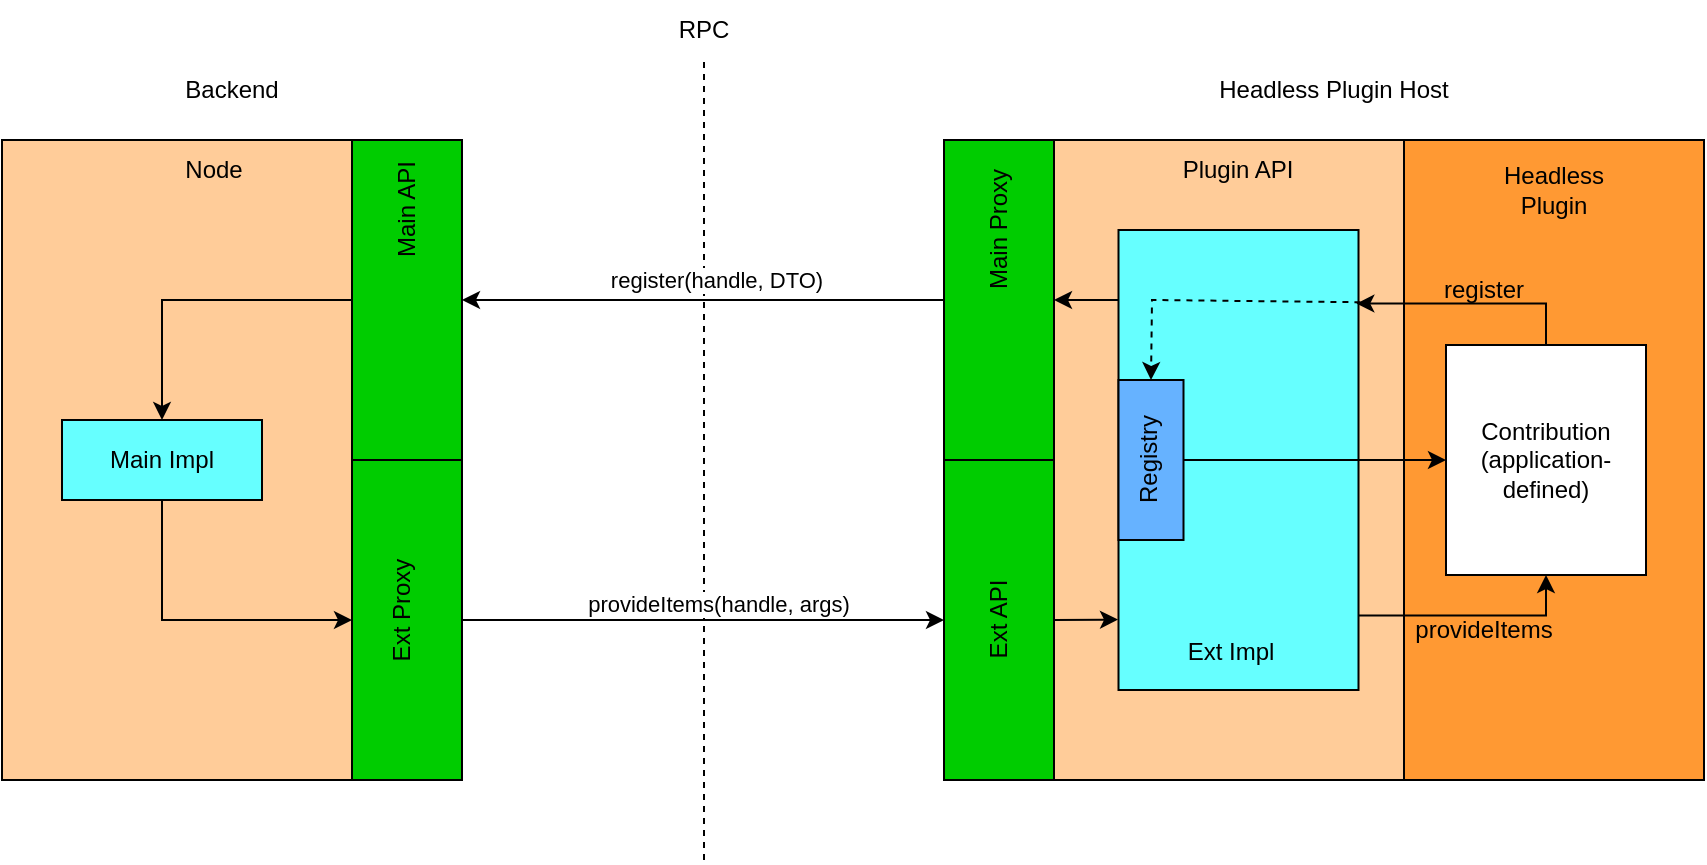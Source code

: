 <mxfile>
    <diagram id="uT8Tchsw5Tc3nh4peha0" name="Page-1">
        <mxGraphModel dx="1431" dy="582" grid="1" gridSize="10" guides="1" tooltips="1" connect="1" arrows="1" fold="1" page="1" pageScale="1" pageWidth="1169" pageHeight="827" math="0" shadow="0">
            <root>
                <mxCell id="0"/>
                <mxCell id="1" parent="0"/>
                <mxCell id="z_Z3xFGHwadCZkEwDLu9-46" style="edgeStyle=orthogonalEdgeStyle;rounded=0;orthogonalLoop=1;jettySize=auto;html=1;exitX=1;exitY=0.25;exitDx=0;exitDy=0;entryX=0.5;entryY=0;entryDx=0;entryDy=0;" parent="1" source="z_Z3xFGHwadCZkEwDLu9-1" target="z_Z3xFGHwadCZkEwDLu9-15" edge="1">
                    <mxGeometry relative="1" as="geometry">
                        <Array as="points">
                            <mxPoint x="289" y="320"/>
                        </Array>
                    </mxGeometry>
                </mxCell>
                <mxCell id="z_Z3xFGHwadCZkEwDLu9-1" value="" style="rounded=0;whiteSpace=wrap;html=1;fillColor=#FFCC99;" parent="1" vertex="1">
                    <mxGeometry x="209" y="240" width="175" height="320" as="geometry"/>
                </mxCell>
                <mxCell id="z_Z3xFGHwadCZkEwDLu9-2" value="" style="rounded=0;whiteSpace=wrap;html=1;fillColor=#FF9933;" parent="1" vertex="1">
                    <mxGeometry x="910" y="240" width="150" height="320" as="geometry"/>
                </mxCell>
                <mxCell id="z_Z3xFGHwadCZkEwDLu9-7" value="" style="rounded=0;whiteSpace=wrap;html=1;fillColor=#00CC00;strokeColor=#000000;" parent="1" vertex="1">
                    <mxGeometry x="680" y="240" width="55" height="160" as="geometry"/>
                </mxCell>
                <mxCell id="z_Z3xFGHwadCZkEwDLu9-8" value="" style="rounded=0;whiteSpace=wrap;html=1;fillColor=#00CC00;" parent="1" vertex="1">
                    <mxGeometry x="680" y="400" width="55" height="160" as="geometry"/>
                </mxCell>
                <mxCell id="z_Z3xFGHwadCZkEwDLu9-9" value="" style="rounded=0;whiteSpace=wrap;html=1;fillColor=#FFCC99;" parent="1" vertex="1">
                    <mxGeometry x="735" y="240" width="175" height="320" as="geometry"/>
                </mxCell>
                <mxCell id="z_Z3xFGHwadCZkEwDLu9-10" value="" style="endArrow=none;dashed=1;html=1;rounded=0;" parent="1" edge="1">
                    <mxGeometry width="50" height="50" relative="1" as="geometry">
                        <mxPoint x="560" y="600" as="sourcePoint"/>
                        <mxPoint x="560" y="200" as="targetPoint"/>
                    </mxGeometry>
                </mxCell>
                <mxCell id="z_Z3xFGHwadCZkEwDLu9-11" value="RPC" style="text;html=1;strokeColor=none;fillColor=none;align=center;verticalAlign=middle;whiteSpace=wrap;rounded=0;" parent="1" vertex="1">
                    <mxGeometry x="520" y="170" width="80" height="30" as="geometry"/>
                </mxCell>
                <mxCell id="z_Z3xFGHwadCZkEwDLu9-69" style="edgeStyle=orthogonalEdgeStyle;rounded=0;orthogonalLoop=1;jettySize=auto;html=1;exitX=0.991;exitY=0.838;exitDx=0;exitDy=0;entryX=0.5;entryY=1;entryDx=0;entryDy=0;exitPerimeter=0;" parent="1" source="z_Z3xFGHwadCZkEwDLu9-16" target="z_Z3xFGHwadCZkEwDLu9-56" edge="1">
                    <mxGeometry relative="1" as="geometry"/>
                </mxCell>
                <mxCell id="z_Z3xFGHwadCZkEwDLu9-16" value="" style="rounded=0;whiteSpace=wrap;html=1;fillColor=#66FFFF;" parent="1" vertex="1">
                    <mxGeometry x="767.25" y="285" width="120" height="230" as="geometry"/>
                </mxCell>
                <mxCell id="z_Z3xFGHwadCZkEwDLu9-21" value="Main Proxy" style="text;html=1;strokeColor=none;fillColor=none;align=center;verticalAlign=middle;whiteSpace=wrap;rounded=0;rotation=-90;" parent="1" vertex="1">
                    <mxGeometry x="662.5" y="270" width="90" height="30" as="geometry"/>
                </mxCell>
                <mxCell id="z_Z3xFGHwadCZkEwDLu9-22" value="Ext API" style="text;html=1;strokeColor=none;fillColor=none;align=center;verticalAlign=middle;whiteSpace=wrap;rounded=0;rotation=-90;" parent="1" vertex="1">
                    <mxGeometry x="677.5" y="465" width="60" height="30" as="geometry"/>
                </mxCell>
                <mxCell id="z_Z3xFGHwadCZkEwDLu9-25" value="" style="rounded=0;whiteSpace=wrap;html=1;fillColor=#66B2FF;" parent="1" vertex="1">
                    <mxGeometry x="767.25" y="360" width="32.5" height="80" as="geometry"/>
                </mxCell>
                <mxCell id="z_Z3xFGHwadCZkEwDLu9-26" value="Registry" style="text;html=1;strokeColor=none;fillColor=none;align=center;verticalAlign=middle;whiteSpace=wrap;rounded=0;rotation=-90;" parent="1" vertex="1">
                    <mxGeometry x="752.5" y="385" width="60" height="30" as="geometry"/>
                </mxCell>
                <mxCell id="z_Z3xFGHwadCZkEwDLu9-28" value="Plugin API" style="text;html=1;strokeColor=none;fillColor=none;align=center;verticalAlign=middle;whiteSpace=wrap;rounded=0;" parent="1" vertex="1">
                    <mxGeometry x="797.24" y="240" width="60" height="30" as="geometry"/>
                </mxCell>
                <mxCell id="z_Z3xFGHwadCZkEwDLu9-29" value="Backend" style="text;html=1;strokeColor=none;fillColor=none;align=center;verticalAlign=middle;whiteSpace=wrap;rounded=0;" parent="1" vertex="1">
                    <mxGeometry x="269" y="200" width="110" height="30" as="geometry"/>
                </mxCell>
                <mxCell id="z_Z3xFGHwadCZkEwDLu9-30" value="Headless Plugin Host" style="text;html=1;strokeColor=none;fillColor=none;align=center;verticalAlign=middle;whiteSpace=wrap;rounded=0;" parent="1" vertex="1">
                    <mxGeometry x="810" y="200" width="130" height="30" as="geometry"/>
                </mxCell>
                <mxCell id="z_Z3xFGHwadCZkEwDLu9-31" value="" style="endArrow=classic;html=1;rounded=0;exitX=0;exitY=0.5;exitDx=0;exitDy=0;entryX=1;entryY=0.5;entryDx=0;entryDy=0;" parent="1" source="z_Z3xFGHwadCZkEwDLu9-7" target="z_Z3xFGHwadCZkEwDLu9-4" edge="1">
                    <mxGeometry width="50" height="50" relative="1" as="geometry">
                        <mxPoint x="540" y="490" as="sourcePoint"/>
                        <mxPoint x="590" y="440" as="targetPoint"/>
                    </mxGeometry>
                </mxCell>
                <mxCell id="z_Z3xFGHwadCZkEwDLu9-43" value="register(handle, DTO)" style="edgeLabel;html=1;align=center;verticalAlign=middle;resizable=0;points=[];" parent="z_Z3xFGHwadCZkEwDLu9-31" vertex="1" connectable="0">
                    <mxGeometry x="0.246" y="-4" relative="1" as="geometry">
                        <mxPoint x="36" y="-6" as="offset"/>
                    </mxGeometry>
                </mxCell>
                <mxCell id="z_Z3xFGHwadCZkEwDLu9-32" value="" style="endArrow=classic;html=1;rounded=0;exitX=1;exitY=0.5;exitDx=0;exitDy=0;entryX=0;entryY=0.5;entryDx=0;entryDy=0;" parent="1" source="z_Z3xFGHwadCZkEwDLu9-5" target="z_Z3xFGHwadCZkEwDLu9-8" edge="1">
                    <mxGeometry width="50" height="50" relative="1" as="geometry">
                        <mxPoint x="775" y="460" as="sourcePoint"/>
                        <mxPoint x="455" y="460" as="targetPoint"/>
                    </mxGeometry>
                </mxCell>
                <mxCell id="z_Z3xFGHwadCZkEwDLu9-44" value="provideItems(handle, args)" style="edgeLabel;html=1;align=center;verticalAlign=middle;resizable=0;points=[];" parent="z_Z3xFGHwadCZkEwDLu9-32" vertex="1" connectable="0">
                    <mxGeometry x="-0.388" relative="1" as="geometry">
                        <mxPoint x="54" y="-8" as="offset"/>
                    </mxGeometry>
                </mxCell>
                <mxCell id="z_Z3xFGHwadCZkEwDLu9-48" style="edgeStyle=orthogonalEdgeStyle;rounded=0;orthogonalLoop=1;jettySize=auto;html=1;exitX=0;exitY=0.5;exitDx=0;exitDy=0;entryX=0.5;entryY=0;entryDx=0;entryDy=0;" parent="1" source="z_Z3xFGHwadCZkEwDLu9-4" target="z_Z3xFGHwadCZkEwDLu9-15" edge="1">
                    <mxGeometry relative="1" as="geometry"/>
                </mxCell>
                <mxCell id="z_Z3xFGHwadCZkEwDLu9-4" value="" style="rounded=0;whiteSpace=wrap;html=1;fillColor=#00CC00;" parent="1" vertex="1">
                    <mxGeometry x="384" y="240" width="55" height="160" as="geometry"/>
                </mxCell>
                <mxCell id="z_Z3xFGHwadCZkEwDLu9-20" value="Main API" style="text;html=1;strokeColor=none;fillColor=none;align=center;verticalAlign=middle;whiteSpace=wrap;rounded=0;rotation=-90;" parent="1" vertex="1">
                    <mxGeometry x="381.5" y="260" width="60" height="30" as="geometry"/>
                </mxCell>
                <mxCell id="z_Z3xFGHwadCZkEwDLu9-50" style="edgeStyle=orthogonalEdgeStyle;rounded=0;orthogonalLoop=1;jettySize=auto;html=1;exitX=0.5;exitY=1;exitDx=0;exitDy=0;entryX=0;entryY=0.5;entryDx=0;entryDy=0;" parent="1" source="z_Z3xFGHwadCZkEwDLu9-15" target="z_Z3xFGHwadCZkEwDLu9-5" edge="1">
                    <mxGeometry relative="1" as="geometry"/>
                </mxCell>
                <mxCell id="z_Z3xFGHwadCZkEwDLu9-15" value="Main Impl" style="rounded=0;whiteSpace=wrap;html=1;fillColor=#66FFFF;" parent="1" vertex="1">
                    <mxGeometry x="239" y="380" width="100" height="40" as="geometry"/>
                </mxCell>
                <mxCell id="z_Z3xFGHwadCZkEwDLu9-5" value="" style="rounded=0;whiteSpace=wrap;html=1;fillColor=#00CC00;" parent="1" vertex="1">
                    <mxGeometry x="384" y="400" width="55" height="160" as="geometry"/>
                </mxCell>
                <mxCell id="z_Z3xFGHwadCZkEwDLu9-19" value="Ext Proxy" style="text;html=1;strokeColor=none;fillColor=none;align=center;verticalAlign=middle;whiteSpace=wrap;rounded=0;rotation=-90;" parent="1" vertex="1">
                    <mxGeometry x="379" y="460" width="60" height="30" as="geometry"/>
                </mxCell>
                <mxCell id="z_Z3xFGHwadCZkEwDLu9-51" value="" style="endArrow=classic;html=1;rounded=0;entryX=1;entryY=0.5;entryDx=0;entryDy=0;exitX=0;exitY=0.152;exitDx=0;exitDy=0;exitPerimeter=0;" parent="1" source="z_Z3xFGHwadCZkEwDLu9-16" target="z_Z3xFGHwadCZkEwDLu9-7" edge="1">
                    <mxGeometry width="50" height="50" relative="1" as="geometry">
                        <mxPoint x="770" y="320" as="sourcePoint"/>
                        <mxPoint x="550" y="440" as="targetPoint"/>
                    </mxGeometry>
                </mxCell>
                <mxCell id="z_Z3xFGHwadCZkEwDLu9-52" value="" style="endArrow=classic;html=1;rounded=0;exitX=0;exitY=0.75;exitDx=0;exitDy=0;entryX=-0.002;entryY=0.847;entryDx=0;entryDy=0;entryPerimeter=0;" parent="1" source="z_Z3xFGHwadCZkEwDLu9-9" target="z_Z3xFGHwadCZkEwDLu9-16" edge="1">
                    <mxGeometry width="50" height="50" relative="1" as="geometry">
                        <mxPoint x="777" y="347.5" as="sourcePoint"/>
                        <mxPoint x="760" y="480" as="targetPoint"/>
                    </mxGeometry>
                </mxCell>
                <mxCell id="z_Z3xFGHwadCZkEwDLu9-60" style="edgeStyle=orthogonalEdgeStyle;rounded=0;orthogonalLoop=1;jettySize=auto;html=1;exitX=0.5;exitY=0;exitDx=0;exitDy=0;entryX=0.991;entryY=0.16;entryDx=0;entryDy=0;entryPerimeter=0;" parent="1" source="z_Z3xFGHwadCZkEwDLu9-56" target="z_Z3xFGHwadCZkEwDLu9-16" edge="1">
                    <mxGeometry relative="1" as="geometry">
                        <Array as="points">
                            <mxPoint x="981" y="322"/>
                        </Array>
                    </mxGeometry>
                </mxCell>
                <mxCell id="z_Z3xFGHwadCZkEwDLu9-56" value="Contribution (application-defined)" style="rounded=0;whiteSpace=wrap;html=1;" parent="1" vertex="1">
                    <mxGeometry x="931" y="342.5" width="100" height="115" as="geometry"/>
                </mxCell>
                <mxCell id="z_Z3xFGHwadCZkEwDLu9-57" value="Headless Plugin" style="text;html=1;strokeColor=none;fillColor=none;align=center;verticalAlign=middle;whiteSpace=wrap;rounded=0;" parent="1" vertex="1">
                    <mxGeometry x="955" y="250" width="60" height="30" as="geometry"/>
                </mxCell>
                <mxCell id="z_Z3xFGHwadCZkEwDLu9-65" value="" style="endArrow=classic;html=1;rounded=0;dashed=1;entryX=0.5;entryY=0;entryDx=0;entryDy=0;exitX=1.008;exitY=0.157;exitDx=0;exitDy=0;exitPerimeter=0;" parent="1" source="z_Z3xFGHwadCZkEwDLu9-16" target="z_Z3xFGHwadCZkEwDLu9-25" edge="1">
                    <mxGeometry width="50" height="50" relative="1" as="geometry">
                        <mxPoint x="880" y="323" as="sourcePoint"/>
                        <mxPoint x="595" y="385" as="targetPoint"/>
                        <Array as="points">
                            <mxPoint x="784" y="320"/>
                        </Array>
                    </mxGeometry>
                </mxCell>
                <mxCell id="z_Z3xFGHwadCZkEwDLu9-66" value="" style="endArrow=classic;html=1;rounded=0;exitX=1;exitY=0.5;exitDx=0;exitDy=0;" parent="1" source="z_Z3xFGHwadCZkEwDLu9-25" target="z_Z3xFGHwadCZkEwDLu9-56" edge="1">
                    <mxGeometry width="50" height="50" relative="1" as="geometry">
                        <mxPoint x="690" y="440" as="sourcePoint"/>
                        <mxPoint x="740" y="390" as="targetPoint"/>
                    </mxGeometry>
                </mxCell>
                <mxCell id="z_Z3xFGHwadCZkEwDLu9-71" value="Ext Impl" style="text;strokeColor=none;fillColor=none;align=left;verticalAlign=middle;spacingLeft=4;spacingRight=4;overflow=hidden;points=[[0,0.5],[1,0.5]];portConstraint=eastwest;rotatable=0;" parent="1" vertex="1">
                    <mxGeometry x="795.87" y="480" width="62.75" height="30" as="geometry"/>
                </mxCell>
                <mxCell id="z_Z3xFGHwadCZkEwDLu9-73" value="register" style="text;html=1;strokeColor=none;fillColor=none;align=center;verticalAlign=middle;whiteSpace=wrap;rounded=0;" parent="1" vertex="1">
                    <mxGeometry x="920" y="300" width="60" height="30" as="geometry"/>
                </mxCell>
                <mxCell id="z_Z3xFGHwadCZkEwDLu9-74" value="provideItems" style="text;html=1;strokeColor=none;fillColor=none;align=center;verticalAlign=middle;whiteSpace=wrap;rounded=0;" parent="1" vertex="1">
                    <mxGeometry x="920" y="470" width="60" height="30" as="geometry"/>
                </mxCell>
                <mxCell id="z_Z3xFGHwadCZkEwDLu9-76" value="Node" style="text;html=1;strokeColor=none;fillColor=none;align=center;verticalAlign=middle;whiteSpace=wrap;rounded=0;" parent="1" vertex="1">
                    <mxGeometry x="285" y="240" width="60" height="30" as="geometry"/>
                </mxCell>
            </root>
        </mxGraphModel>
    </diagram>
</mxfile>
